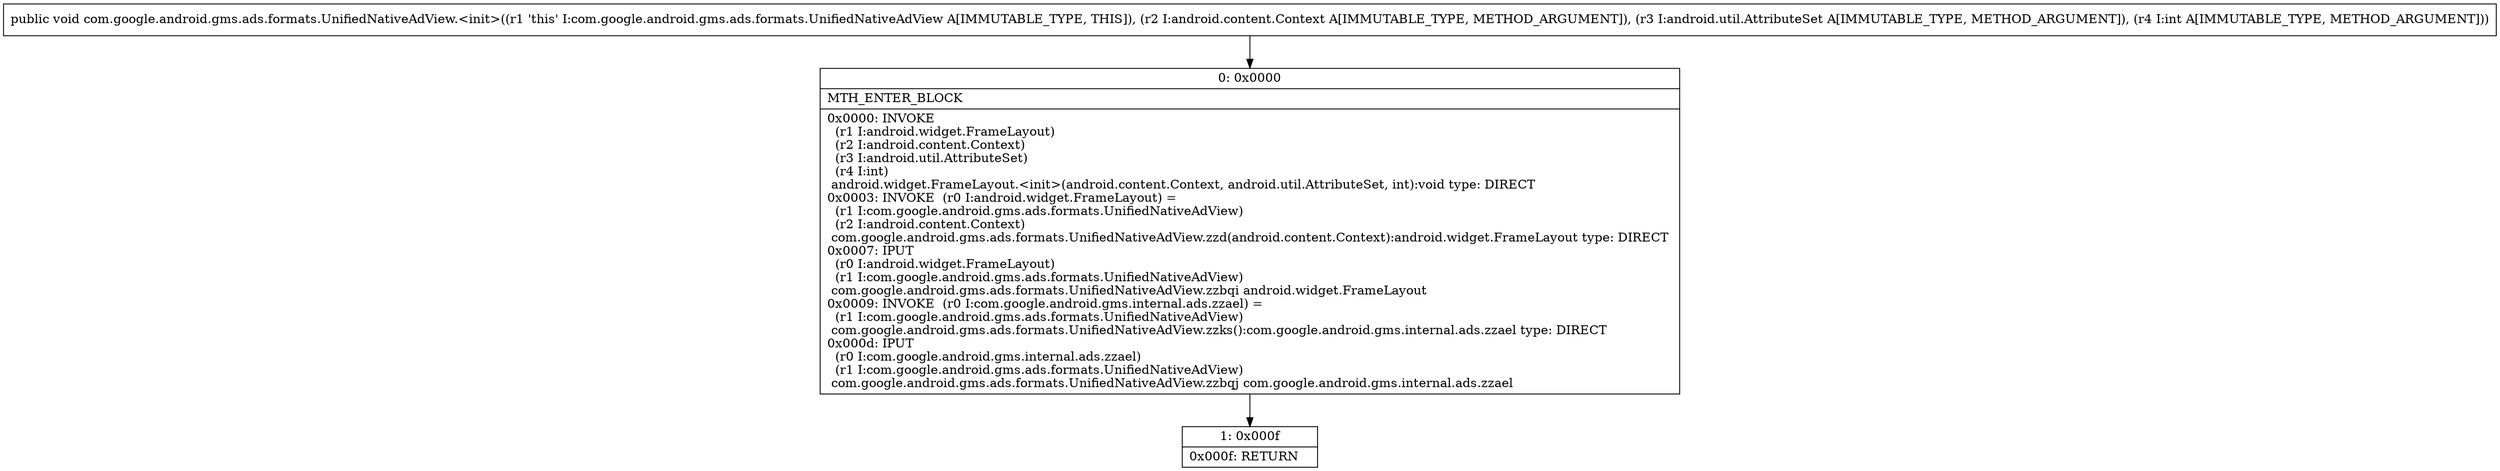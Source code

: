 digraph "CFG forcom.google.android.gms.ads.formats.UnifiedNativeAdView.\<init\>(Landroid\/content\/Context;Landroid\/util\/AttributeSet;I)V" {
Node_0 [shape=record,label="{0\:\ 0x0000|MTH_ENTER_BLOCK\l|0x0000: INVOKE  \l  (r1 I:android.widget.FrameLayout)\l  (r2 I:android.content.Context)\l  (r3 I:android.util.AttributeSet)\l  (r4 I:int)\l android.widget.FrameLayout.\<init\>(android.content.Context, android.util.AttributeSet, int):void type: DIRECT \l0x0003: INVOKE  (r0 I:android.widget.FrameLayout) = \l  (r1 I:com.google.android.gms.ads.formats.UnifiedNativeAdView)\l  (r2 I:android.content.Context)\l com.google.android.gms.ads.formats.UnifiedNativeAdView.zzd(android.content.Context):android.widget.FrameLayout type: DIRECT \l0x0007: IPUT  \l  (r0 I:android.widget.FrameLayout)\l  (r1 I:com.google.android.gms.ads.formats.UnifiedNativeAdView)\l com.google.android.gms.ads.formats.UnifiedNativeAdView.zzbqi android.widget.FrameLayout \l0x0009: INVOKE  (r0 I:com.google.android.gms.internal.ads.zzael) = \l  (r1 I:com.google.android.gms.ads.formats.UnifiedNativeAdView)\l com.google.android.gms.ads.formats.UnifiedNativeAdView.zzks():com.google.android.gms.internal.ads.zzael type: DIRECT \l0x000d: IPUT  \l  (r0 I:com.google.android.gms.internal.ads.zzael)\l  (r1 I:com.google.android.gms.ads.formats.UnifiedNativeAdView)\l com.google.android.gms.ads.formats.UnifiedNativeAdView.zzbqj com.google.android.gms.internal.ads.zzael \l}"];
Node_1 [shape=record,label="{1\:\ 0x000f|0x000f: RETURN   \l}"];
MethodNode[shape=record,label="{public void com.google.android.gms.ads.formats.UnifiedNativeAdView.\<init\>((r1 'this' I:com.google.android.gms.ads.formats.UnifiedNativeAdView A[IMMUTABLE_TYPE, THIS]), (r2 I:android.content.Context A[IMMUTABLE_TYPE, METHOD_ARGUMENT]), (r3 I:android.util.AttributeSet A[IMMUTABLE_TYPE, METHOD_ARGUMENT]), (r4 I:int A[IMMUTABLE_TYPE, METHOD_ARGUMENT])) }"];
MethodNode -> Node_0;
Node_0 -> Node_1;
}

